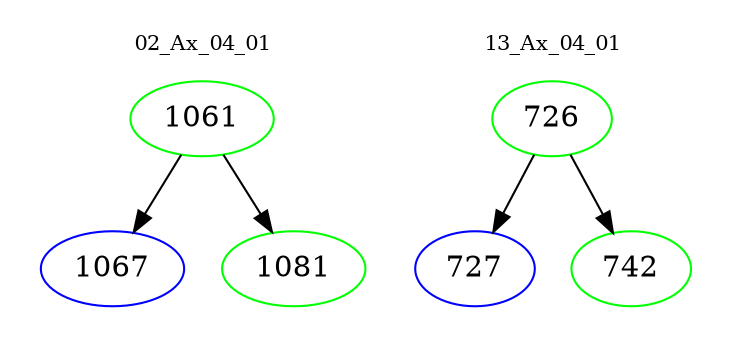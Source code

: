 digraph{
subgraph cluster_0 {
color = white
label = "02_Ax_04_01";
fontsize=10;
T0_1061 [label="1061", color="green"]
T0_1061 -> T0_1067 [color="black"]
T0_1067 [label="1067", color="blue"]
T0_1061 -> T0_1081 [color="black"]
T0_1081 [label="1081", color="green"]
}
subgraph cluster_1 {
color = white
label = "13_Ax_04_01";
fontsize=10;
T1_726 [label="726", color="green"]
T1_726 -> T1_727 [color="black"]
T1_727 [label="727", color="blue"]
T1_726 -> T1_742 [color="black"]
T1_742 [label="742", color="green"]
}
}
